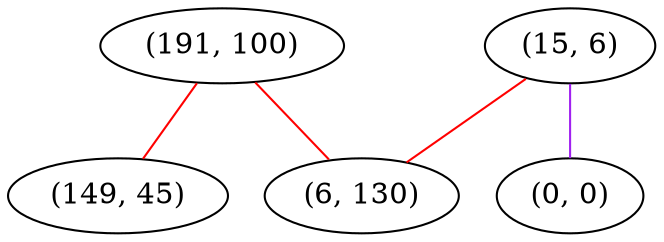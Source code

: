 graph "" {
"(191, 100)";
"(15, 6)";
"(6, 130)";
"(149, 45)";
"(0, 0)";
"(191, 100)" -- "(6, 130)"  [color=red, key=0, weight=1];
"(191, 100)" -- "(149, 45)"  [color=red, key=0, weight=1];
"(15, 6)" -- "(6, 130)"  [color=red, key=0, weight=1];
"(15, 6)" -- "(0, 0)"  [color=purple, key=0, weight=4];
}
